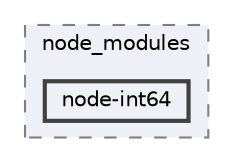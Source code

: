 digraph "pkiclassroomrescheduler/src/main/frontend/node_modules/node-int64"
{
 // LATEX_PDF_SIZE
  bgcolor="transparent";
  edge [fontname=Helvetica,fontsize=10,labelfontname=Helvetica,labelfontsize=10];
  node [fontname=Helvetica,fontsize=10,shape=box,height=0.2,width=0.4];
  compound=true
  subgraph clusterdir_72953eda66ccb3a2722c28e1c3e6c23b {
    graph [ bgcolor="#edf0f7", pencolor="grey50", label="node_modules", fontname=Helvetica,fontsize=10 style="filled,dashed", URL="dir_72953eda66ccb3a2722c28e1c3e6c23b.html",tooltip=""]
  dir_a7c60e4566465f8e3e14ca553b14e7db [label="node-int64", fillcolor="#edf0f7", color="grey25", style="filled,bold", URL="dir_a7c60e4566465f8e3e14ca553b14e7db.html",tooltip=""];
  }
}
